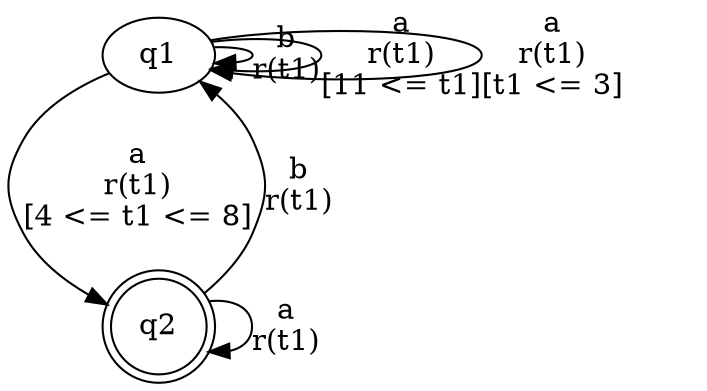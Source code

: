 digraph L {
	qq1[label=q1]
	qq2[label=q2 shape=doublecircle]
	qq1 -> qq1[label="b\nr(t1)\n"]
	qq1 -> qq1[label="a\nr(t1)\n[11 <= t1]"]
	qq1 -> qq2[label="a\nr(t1)\n[4 <= t1 <= 8]"]
	qq2 -> qq1[label="b\nr(t1)\n"]
	qq2 -> qq2[label="a\nr(t1)\n"]
	qq1 -> qq1[label="a\nr(t1)\n[t1 <= 3]"]
}
